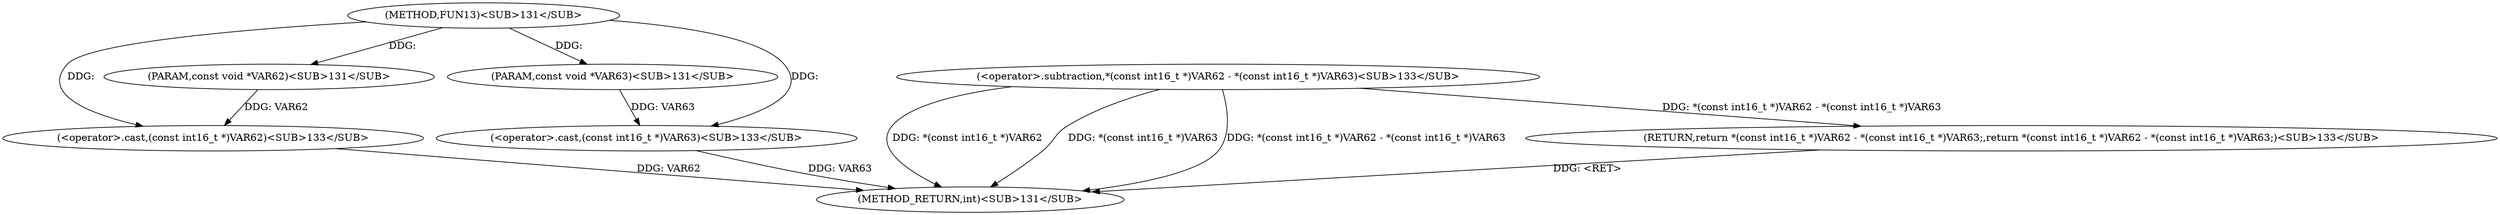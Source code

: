 
digraph "FUN13" {  

"777" [label = "(METHOD,FUN13)<SUB>131</SUB>" ]

"791" [label = "(METHOD_RETURN,int)<SUB>131</SUB>" ]

"778" [label = "(PARAM,const void *VAR62)<SUB>131</SUB>" ]

"779" [label = "(PARAM,const void *VAR63)<SUB>131</SUB>" ]

"781" [label = "(RETURN,return *(const int16_t *)VAR62 - *(const int16_t *)VAR63;,return *(const int16_t *)VAR62 - *(const int16_t *)VAR63;)<SUB>133</SUB>" ]

"782" [label = "(&lt;operator&gt;.subtraction,*(const int16_t *)VAR62 - *(const int16_t *)VAR63)<SUB>133</SUB>" ]

"784" [label = "(&lt;operator&gt;.cast,(const int16_t *)VAR62)<SUB>133</SUB>" ]

"788" [label = "(&lt;operator&gt;.cast,(const int16_t *)VAR63)<SUB>133</SUB>" ]

  "781" -> "791"  [ label = "DDG: &lt;RET&gt;"] 

  "784" -> "791"  [ label = "DDG: VAR62"] 

  "782" -> "791"  [ label = "DDG: *(const int16_t *)VAR62"] 

  "788" -> "791"  [ label = "DDG: VAR63"] 

  "782" -> "791"  [ label = "DDG: *(const int16_t *)VAR63"] 

  "782" -> "791"  [ label = "DDG: *(const int16_t *)VAR62 - *(const int16_t *)VAR63"] 

  "777" -> "778"  [ label = "DDG: "] 

  "777" -> "779"  [ label = "DDG: "] 

  "782" -> "781"  [ label = "DDG: *(const int16_t *)VAR62 - *(const int16_t *)VAR63"] 

  "778" -> "784"  [ label = "DDG: VAR62"] 

  "777" -> "784"  [ label = "DDG: "] 

  "779" -> "788"  [ label = "DDG: VAR63"] 

  "777" -> "788"  [ label = "DDG: "] 

}